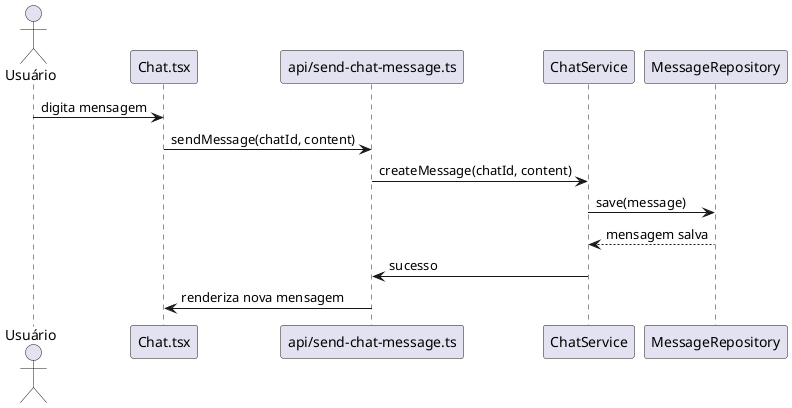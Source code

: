 @startuml
actor Usuário
participant "Chat.tsx" as ChatComponent
participant "api/send-chat-message.ts" as Api
participant "ChatService" as Service
participant "MessageRepository" as Repo

Usuário -> ChatComponent : digita mensagem
ChatComponent -> Api : sendMessage(chatId, content)
Api -> Service : createMessage(chatId, content)
Service -> Repo : save(message)
Repo --> Service : mensagem salva
Service -> Api : sucesso
Api -> ChatComponent : renderiza nova mensagem
@enduml
